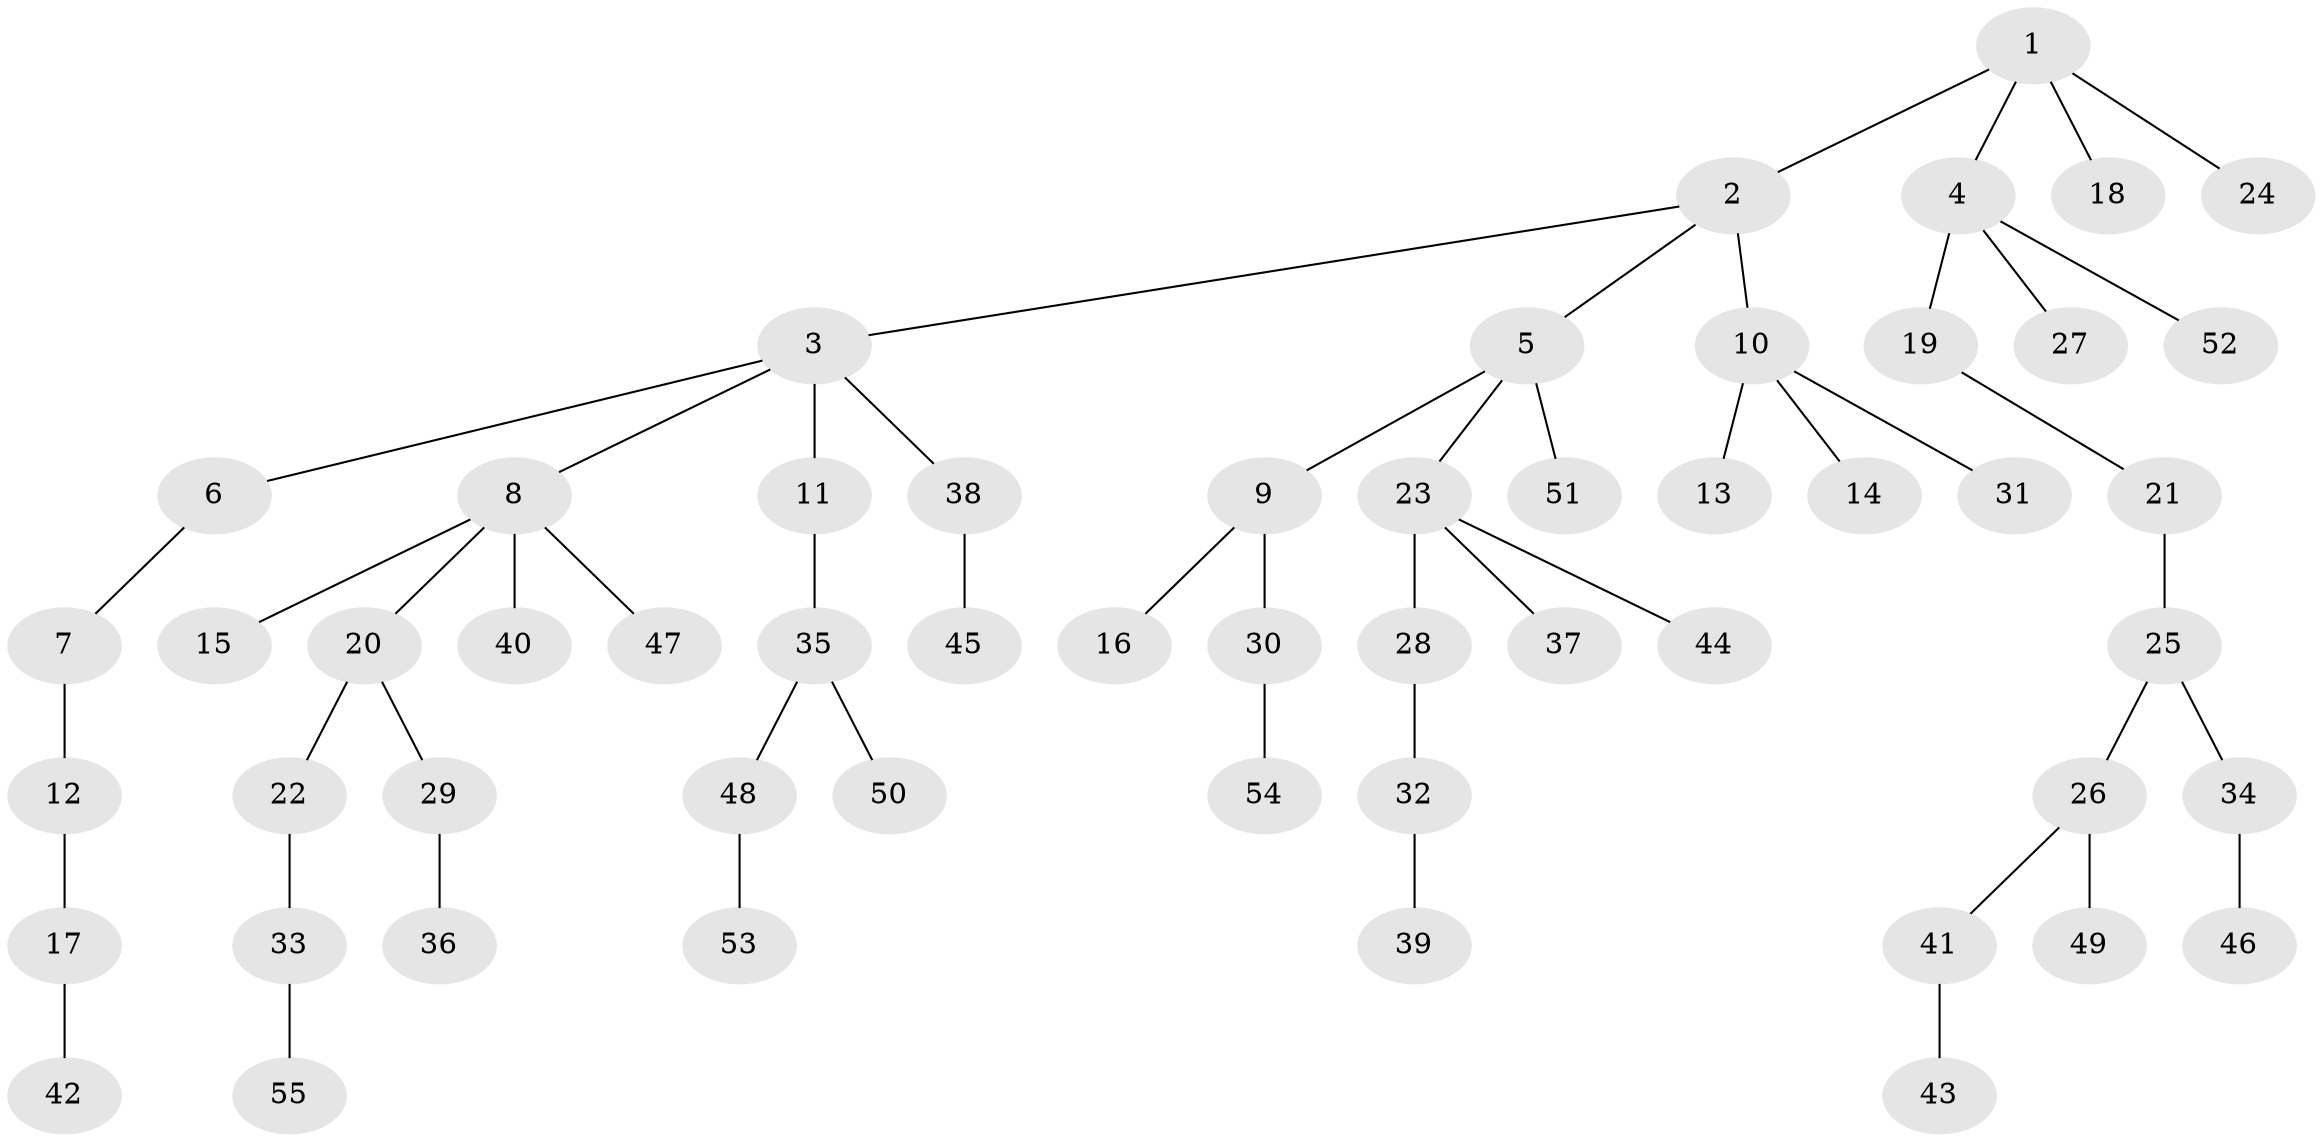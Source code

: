 // Generated by graph-tools (version 1.1) at 2025/50/03/09/25 03:50:18]
// undirected, 55 vertices, 54 edges
graph export_dot {
graph [start="1"]
  node [color=gray90,style=filled];
  1;
  2;
  3;
  4;
  5;
  6;
  7;
  8;
  9;
  10;
  11;
  12;
  13;
  14;
  15;
  16;
  17;
  18;
  19;
  20;
  21;
  22;
  23;
  24;
  25;
  26;
  27;
  28;
  29;
  30;
  31;
  32;
  33;
  34;
  35;
  36;
  37;
  38;
  39;
  40;
  41;
  42;
  43;
  44;
  45;
  46;
  47;
  48;
  49;
  50;
  51;
  52;
  53;
  54;
  55;
  1 -- 2;
  1 -- 4;
  1 -- 18;
  1 -- 24;
  2 -- 3;
  2 -- 5;
  2 -- 10;
  3 -- 6;
  3 -- 8;
  3 -- 11;
  3 -- 38;
  4 -- 19;
  4 -- 27;
  4 -- 52;
  5 -- 9;
  5 -- 23;
  5 -- 51;
  6 -- 7;
  7 -- 12;
  8 -- 15;
  8 -- 20;
  8 -- 40;
  8 -- 47;
  9 -- 16;
  9 -- 30;
  10 -- 13;
  10 -- 14;
  10 -- 31;
  11 -- 35;
  12 -- 17;
  17 -- 42;
  19 -- 21;
  20 -- 22;
  20 -- 29;
  21 -- 25;
  22 -- 33;
  23 -- 28;
  23 -- 37;
  23 -- 44;
  25 -- 26;
  25 -- 34;
  26 -- 41;
  26 -- 49;
  28 -- 32;
  29 -- 36;
  30 -- 54;
  32 -- 39;
  33 -- 55;
  34 -- 46;
  35 -- 48;
  35 -- 50;
  38 -- 45;
  41 -- 43;
  48 -- 53;
}
